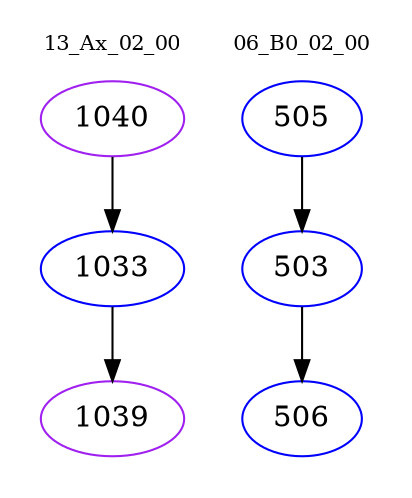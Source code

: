 digraph{
subgraph cluster_0 {
color = white
label = "13_Ax_02_00";
fontsize=10;
T0_1040 [label="1040", color="purple"]
T0_1040 -> T0_1033 [color="black"]
T0_1033 [label="1033", color="blue"]
T0_1033 -> T0_1039 [color="black"]
T0_1039 [label="1039", color="purple"]
}
subgraph cluster_1 {
color = white
label = "06_B0_02_00";
fontsize=10;
T1_505 [label="505", color="blue"]
T1_505 -> T1_503 [color="black"]
T1_503 [label="503", color="blue"]
T1_503 -> T1_506 [color="black"]
T1_506 [label="506", color="blue"]
}
}
